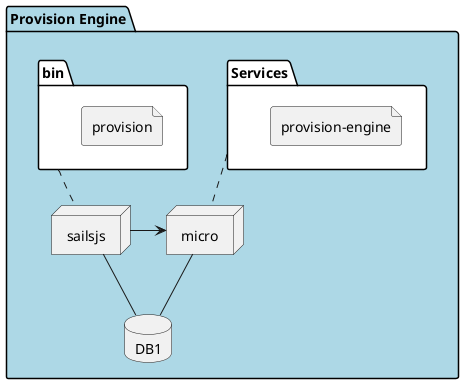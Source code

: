 @startuml

package  "Provision Engine"  #lightblue {
  folder bin #ffffff {
    file provision
  }

  folder Services #ffffff {
    file "provision-engine"
  }

  node micro

  node sailsjs
  database DB1

  sailsjs -- DB1
  bin .. sailsjs
  Services .. micro

  micro -- DB1
  sailsjs -> micro
}

@enduml

